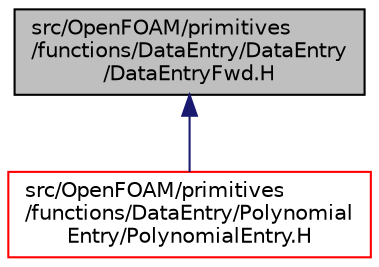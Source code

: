 digraph "src/OpenFOAM/primitives/functions/DataEntry/DataEntry/DataEntryFwd.H"
{
  bgcolor="transparent";
  edge [fontname="Helvetica",fontsize="10",labelfontname="Helvetica",labelfontsize="10"];
  node [fontname="Helvetica",fontsize="10",shape=record];
  Node1 [label="src/OpenFOAM/primitives\l/functions/DataEntry/DataEntry\l/DataEntryFwd.H",height=0.2,width=0.4,color="black", fillcolor="grey75", style="filled", fontcolor="black"];
  Node1 -> Node2 [dir="back",color="midnightblue",fontsize="10",style="solid",fontname="Helvetica"];
  Node2 [label="src/OpenFOAM/primitives\l/functions/DataEntry/Polynomial\lEntry/PolynomialEntry.H",height=0.2,width=0.4,color="red",URL="$a08789.html"];
}
